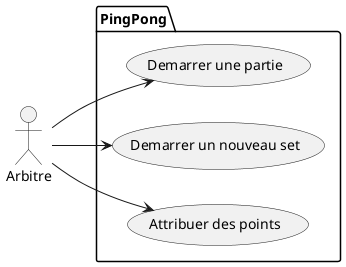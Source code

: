 @startuml
left to right direction
actor Arbitre as a
package PingPong {
    usecase "Demarrer une partie" as UC1
    usecase "Demarrer un nouveau set" as UC2
    usecase "Attribuer des points" as UC3
}
a --> UC1
a--> UC2
a --> UC3
@enduml